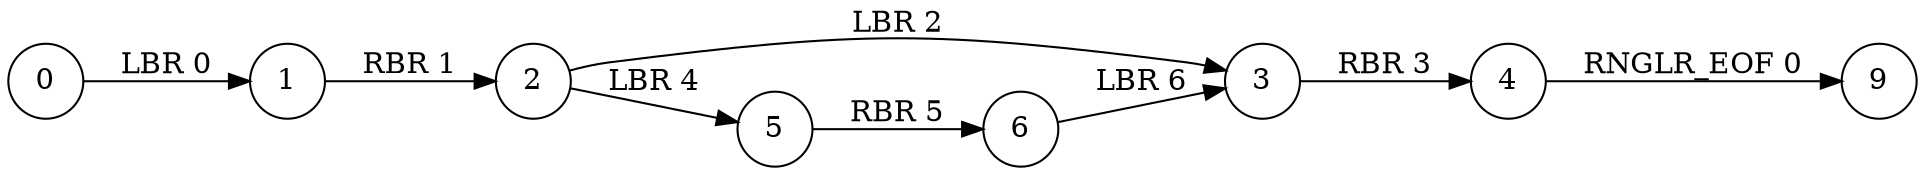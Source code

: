 digraph g
{
rankdir=LR
node [shape=circle]
0 -> 1 [label="LBR 0"]
1 -> 2 [label="RBR 1"]
2 -> 3 [label="LBR 2"]
3 -> 4 [label="RBR 3"]
2 -> 5 [label="LBR 4"]
5 -> 6 [label="RBR 5"]
6 -> 3 [label="LBR 6"]
4 -> 9 [label="RNGLR_EOF 0"]
}